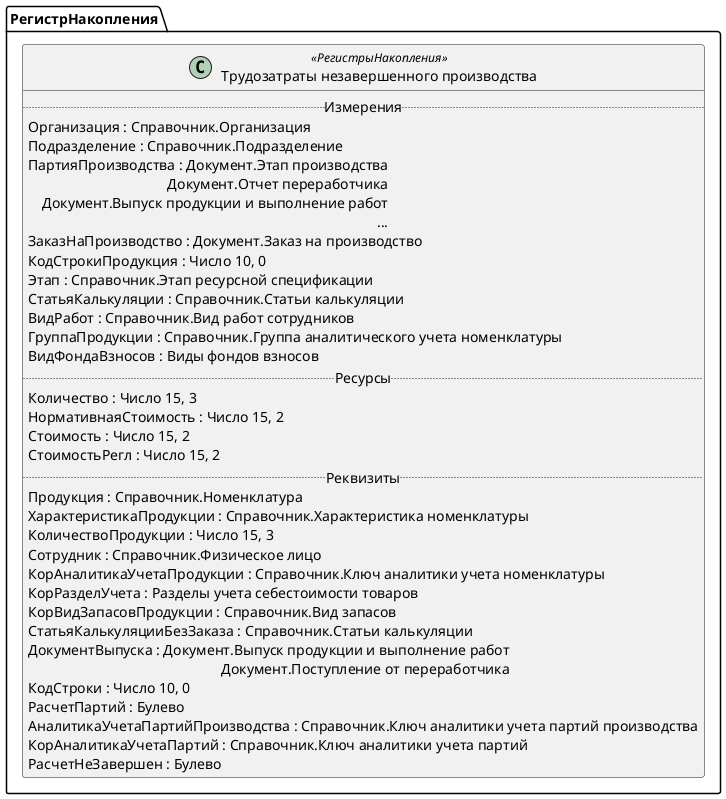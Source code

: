 ﻿@startuml ТрудозатратыНезавершенногоПроизводства
'!include templates.wsd
'..\include templates.wsd
class РегистрНакопления.ТрудозатратыНезавершенногоПроизводства as "Трудозатраты незавершенного производства" <<РегистрыНакопления>>
{
..Измерения..
Организация : Справочник.Организация
Подразделение : Справочник.Подразделение
ПартияПроизводства : Документ.Этап производства\rДокумент.Отчет переработчика\rДокумент.Выпуск продукции и выполнение работ\r...
ЗаказНаПроизводство : Документ.Заказ на производство
КодСтрокиПродукция : Число 10, 0
Этап : Справочник.Этап ресурсной спецификации
СтатьяКалькуляции : Справочник.Статьи калькуляции
ВидРабот : Справочник.Вид работ сотрудников
ГруппаПродукции : Справочник.Группа аналитического учета номенклатуры
ВидФондаВзносов : Виды фондов взносов
..Ресурсы..
Количество : Число 15, 3
НормативнаяСтоимость : Число 15, 2
Стоимость : Число 15, 2
СтоимостьРегл : Число 15, 2
..Реквизиты..
Продукция : Справочник.Номенклатура
ХарактеристикаПродукции : Справочник.Характеристика номенклатуры
КоличествоПродукции : Число 15, 3
Сотрудник : Справочник.Физическое лицо
КорАналитикаУчетаПродукции : Справочник.Ключ аналитики учета номенклатуры
КорРазделУчета : Разделы учета себестоимости товаров
КорВидЗапасовПродукции : Справочник.Вид запасов
СтатьяКалькуляцииБезЗаказа : Справочник.Статьи калькуляции
ДокументВыпуска : Документ.Выпуск продукции и выполнение работ\rДокумент.Поступление от переработчика
КодСтроки : Число 10, 0
РасчетПартий : Булево
АналитикаУчетаПартийПроизводства : Справочник.Ключ аналитики учета партий производства
КорАналитикаУчетаПартий : Справочник.Ключ аналитики учета партий
РасчетНеЗавершен : Булево
}
@enduml
